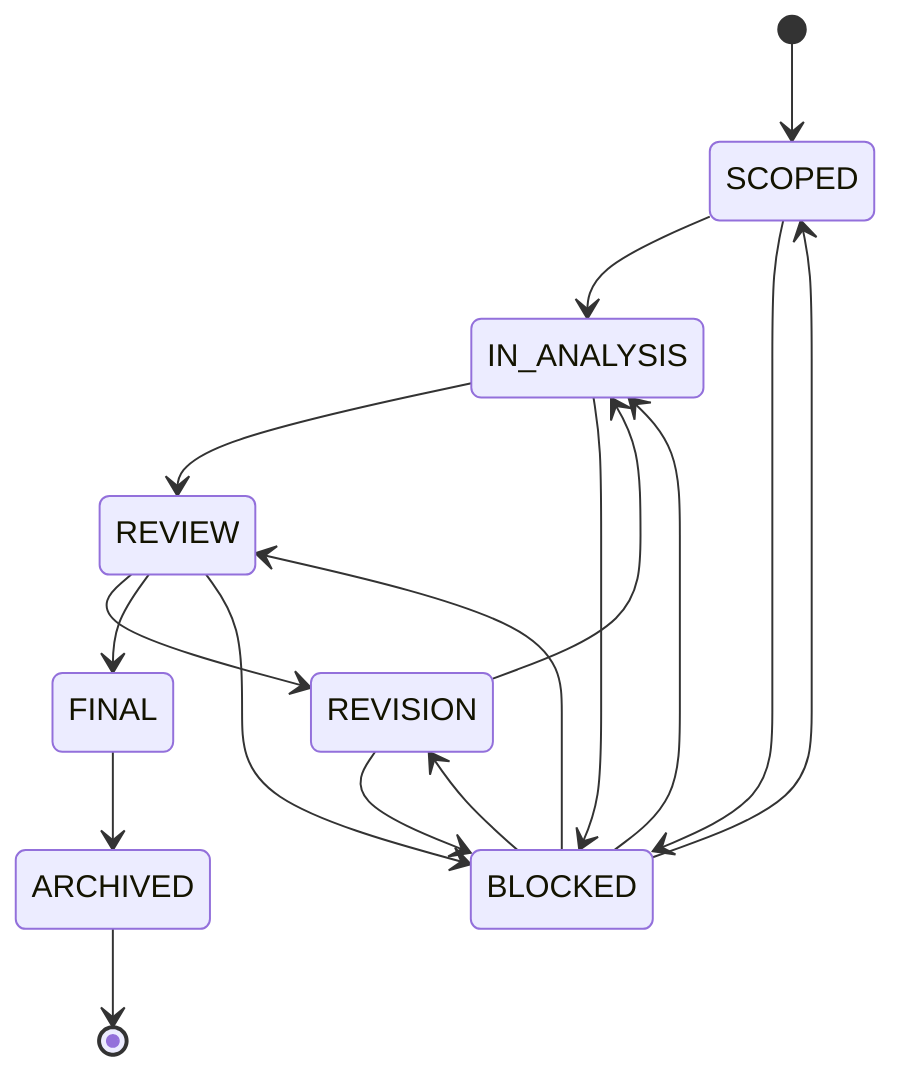 stateDiagram-v2
    [*] --> SCOPED
    SCOPED --> IN_ANALYSIS
    IN_ANALYSIS --> REVIEW
    REVIEW --> REVISION
    REVISION --> IN_ANALYSIS
    REVIEW --> FINAL
    FINAL --> ARCHIVED
    ARCHIVED --> [*]
    
    %% Blocked state can be entered from any active state
    SCOPED --> BLOCKED
    IN_ANALYSIS --> BLOCKED
    REVIEW --> BLOCKED
    REVISION --> BLOCKED
    
    %% Unblocking returns to previous state
    BLOCKED --> SCOPED
    BLOCKED --> IN_ANALYSIS
    BLOCKED --> REVIEW
    BLOCKED --> REVISION